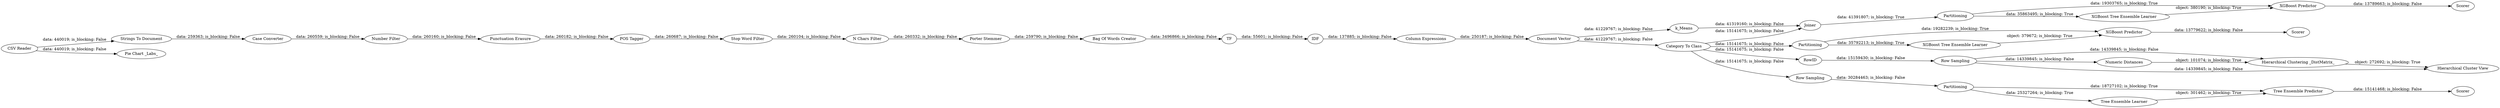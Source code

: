 digraph {
	"-5712431656652712809_11" [label="Number Filter"]
	"-5712431656652712809_31" [label="XGBoost Predictor"]
	"-5712431656652712809_39" [label="Hierarchical Clustering _DistMatrix_"]
	"-5712431656652712809_43" [label="Row Sampling"]
	"-5712431656652712809_7" [label="Strings To Document"]
	"-5712431656652712809_19" [label=IDF]
	"-5712431656652712809_27" [label=Partitioning]
	"-5712431656652712809_33" [label=Scorer]
	"-5712431656652712809_48" [label="XGBoost Predictor"]
	"-5712431656652712809_25" [label="Document Vector"]
	"-5712431656652712809_38" [label="Numeric Distances"]
	"-5712431656652712809_18" [label=TF]
	"-5712431656652712809_12" [label="Punctuation Erasure"]
	"-5712431656652712809_30" [label="XGBoost Tree Ensemble Learner"]
	"-5712431656652712809_50" [label="XGBoost Tree Ensemble Learner"]
	"-5712431656652712809_16" [label="N Chars Filter"]
	"-5712431656652712809_14" [label="Stop Word Filter"]
	"-5712431656652712809_40" [label="Hierarchical Cluster View"]
	"-5712431656652712809_49" [label=Scorer]
	"-5712431656652712809_15" [label="Porter Stemmer"]
	"-5712431656652712809_36" [label=Partitioning]
	"-5712431656652712809_13" [label="POS Tagger"]
	"-5712431656652712809_46" [label=Partitioning]
	"-5712431656652712809_29" [label="Tree Ensemble Predictor"]
	"-5712431656652712809_20" [label="Column Expressions"]
	"-5712431656652712809_28" [label="Tree Ensemble Learner"]
	"-5712431656652712809_17" [label="Bag Of Words Creator"]
	"-5712431656652712809_34" [label="CSV Reader"]
	"-5712431656652712809_45" [label=Joiner]
	"-5712431656652712809_37" [label=RowID]
	"-5712431656652712809_32" [label=Scorer]
	"-5712431656652712809_10" [label="Case Converter"]
	"-5712431656652712809_44" [label=k_Means]
	"-5712431656652712809_35" [label="Row Sampling"]
	"-5712431656652712809_42" [label="Pie Chart _Labs_"]
	"-5712431656652712809_26" [label="Category To Class"]
	"-5712431656652712809_43" -> "-5712431656652712809_39" [label="data: 14339845; is_blocking: False"]
	"-5712431656652712809_45" -> "-5712431656652712809_46" [label="data: 41391807; is_blocking: True"]
	"-5712431656652712809_30" -> "-5712431656652712809_31" [label="object: 379672; is_blocking: True"]
	"-5712431656652712809_7" -> "-5712431656652712809_10" [label="data: 259363; is_blocking: False"]
	"-5712431656652712809_27" -> "-5712431656652712809_30" [label="data: 35792213; is_blocking: True"]
	"-5712431656652712809_17" -> "-5712431656652712809_18" [label="data: 3496866; is_blocking: False"]
	"-5712431656652712809_34" -> "-5712431656652712809_7" [label="data: 440019; is_blocking: False"]
	"-5712431656652712809_31" -> "-5712431656652712809_33" [label="data: 13779622; is_blocking: False"]
	"-5712431656652712809_43" -> "-5712431656652712809_40" [label="data: 14339845; is_blocking: False"]
	"-5712431656652712809_14" -> "-5712431656652712809_16" [label="data: 260104; is_blocking: False"]
	"-5712431656652712809_50" -> "-5712431656652712809_48" [label="object: 380190; is_blocking: True"]
	"-5712431656652712809_16" -> "-5712431656652712809_15" [label="data: 260332; is_blocking: False"]
	"-5712431656652712809_19" -> "-5712431656652712809_20" [label="data: 137885; is_blocking: False"]
	"-5712431656652712809_46" -> "-5712431656652712809_50" [label="data: 35863495; is_blocking: True"]
	"-5712431656652712809_25" -> "-5712431656652712809_26" [label="data: 41229767; is_blocking: False"]
	"-5712431656652712809_43" -> "-5712431656652712809_38" [label="data: 14339845; is_blocking: False"]
	"-5712431656652712809_44" -> "-5712431656652712809_45" [label="data: 41319160; is_blocking: False"]
	"-5712431656652712809_38" -> "-5712431656652712809_39" [label="object: 101074; is_blocking: True"]
	"-5712431656652712809_34" -> "-5712431656652712809_42" [label="data: 440019; is_blocking: False"]
	"-5712431656652712809_18" -> "-5712431656652712809_19" [label="data: 55601; is_blocking: False"]
	"-5712431656652712809_10" -> "-5712431656652712809_11" [label="data: 260559; is_blocking: False"]
	"-5712431656652712809_26" -> "-5712431656652712809_37" [label="data: 15141675; is_blocking: False"]
	"-5712431656652712809_29" -> "-5712431656652712809_32" [label="data: 15141468; is_blocking: False"]
	"-5712431656652712809_26" -> "-5712431656652712809_45" [label="data: 15141675; is_blocking: False"]
	"-5712431656652712809_13" -> "-5712431656652712809_14" [label="data: 260687; is_blocking: False"]
	"-5712431656652712809_25" -> "-5712431656652712809_44" [label="data: 41229767; is_blocking: False"]
	"-5712431656652712809_26" -> "-5712431656652712809_35" [label="data: 15141675; is_blocking: False"]
	"-5712431656652712809_12" -> "-5712431656652712809_13" [label="data: 260182; is_blocking: False"]
	"-5712431656652712809_48" -> "-5712431656652712809_49" [label="data: 13789663; is_blocking: False"]
	"-5712431656652712809_15" -> "-5712431656652712809_17" [label="data: 259790; is_blocking: False"]
	"-5712431656652712809_26" -> "-5712431656652712809_27" [label="data: 15141675; is_blocking: False"]
	"-5712431656652712809_20" -> "-5712431656652712809_25" [label="data: 250187; is_blocking: False"]
	"-5712431656652712809_37" -> "-5712431656652712809_43" [label="data: 15159430; is_blocking: False"]
	"-5712431656652712809_27" -> "-5712431656652712809_31" [label="data: 19282239; is_blocking: True"]
	"-5712431656652712809_11" -> "-5712431656652712809_12" [label="data: 260160; is_blocking: False"]
	"-5712431656652712809_39" -> "-5712431656652712809_40" [label="object: 272692; is_blocking: True"]
	"-5712431656652712809_35" -> "-5712431656652712809_36" [label="data: 30284463; is_blocking: False"]
	"-5712431656652712809_46" -> "-5712431656652712809_48" [label="data: 19303765; is_blocking: True"]
	"-5712431656652712809_28" -> "-5712431656652712809_29" [label="object: 301462; is_blocking: True"]
	"-5712431656652712809_36" -> "-5712431656652712809_29" [label="data: 18727102; is_blocking: True"]
	"-5712431656652712809_36" -> "-5712431656652712809_28" [label="data: 25327264; is_blocking: True"]
	rankdir=LR
}
